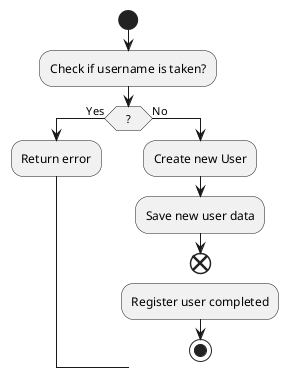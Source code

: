 @startuml
start
:Check if username is taken?;

if (?) then (Yes)
    :Return error;
else (No)
    :Create new User;
    :Save new user data;
end
:Register user completed;
stop
@enduml